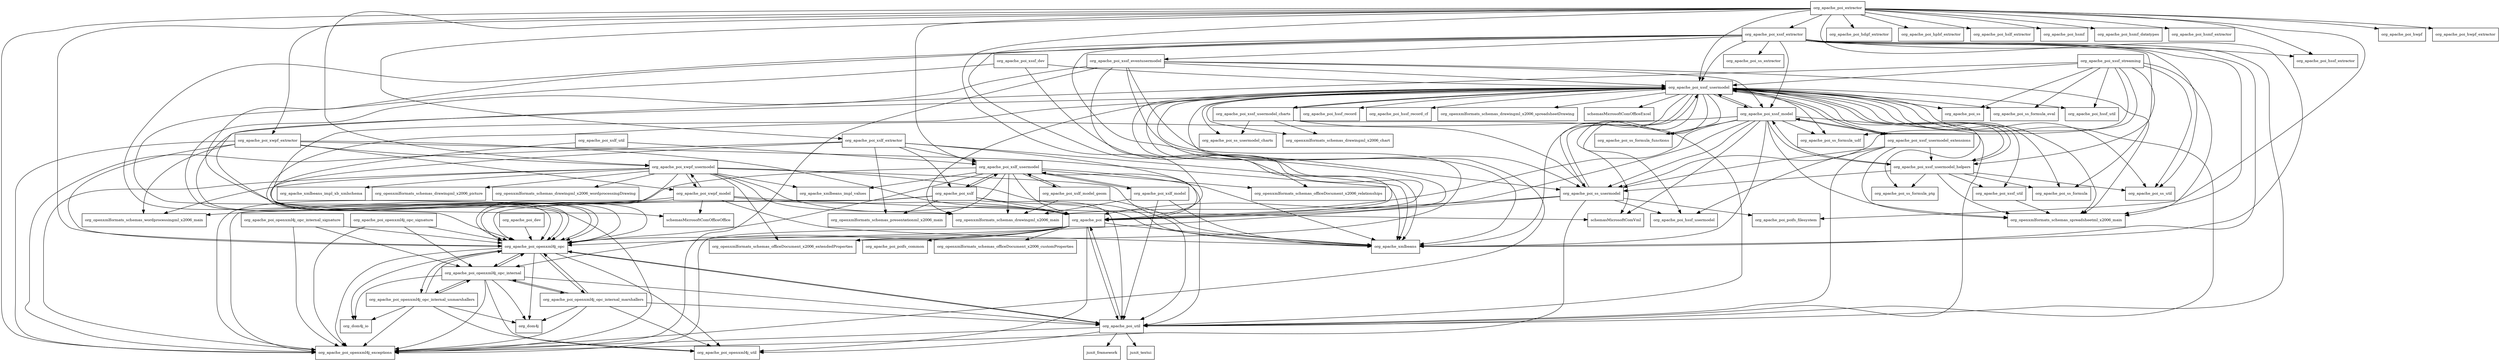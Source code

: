 digraph poi_ooxml_3_8_20120326_package_dependencies {
  node [shape = box, fontsize=10.0];
  org_apache_poi -> org_apache_poi_openxml4j_exceptions;
  org_apache_poi -> org_apache_poi_openxml4j_opc;
  org_apache_poi -> org_apache_poi_openxml4j_opc_internal;
  org_apache_poi -> org_apache_poi_openxml4j_util;
  org_apache_poi -> org_apache_poi_poifs_common;
  org_apache_poi -> org_apache_poi_util;
  org_apache_poi -> org_apache_xmlbeans;
  org_apache_poi -> org_openxmlformats_schemas_officeDocument_x2006_customProperties;
  org_apache_poi -> org_openxmlformats_schemas_officeDocument_x2006_extendedProperties;
  org_apache_poi_dev -> org_apache_poi_openxml4j_opc;
  org_apache_poi_extractor -> org_apache_poi;
  org_apache_poi_extractor -> org_apache_poi_hdgf_extractor;
  org_apache_poi_extractor -> org_apache_poi_hpbf_extractor;
  org_apache_poi_extractor -> org_apache_poi_hslf_extractor;
  org_apache_poi_extractor -> org_apache_poi_hsmf;
  org_apache_poi_extractor -> org_apache_poi_hsmf_datatypes;
  org_apache_poi_extractor -> org_apache_poi_hsmf_extractor;
  org_apache_poi_extractor -> org_apache_poi_hssf_extractor;
  org_apache_poi_extractor -> org_apache_poi_hwpf;
  org_apache_poi_extractor -> org_apache_poi_hwpf_extractor;
  org_apache_poi_extractor -> org_apache_poi_openxml4j_exceptions;
  org_apache_poi_extractor -> org_apache_poi_openxml4j_opc;
  org_apache_poi_extractor -> org_apache_poi_poifs_filesystem;
  org_apache_poi_extractor -> org_apache_poi_xslf_extractor;
  org_apache_poi_extractor -> org_apache_poi_xslf_usermodel;
  org_apache_poi_extractor -> org_apache_poi_xssf_extractor;
  org_apache_poi_extractor -> org_apache_poi_xssf_usermodel;
  org_apache_poi_extractor -> org_apache_poi_xwpf_extractor;
  org_apache_poi_extractor -> org_apache_poi_xwpf_usermodel;
  org_apache_poi_extractor -> org_apache_xmlbeans;
  org_apache_poi_openxml4j_opc -> org_apache_poi_openxml4j_exceptions;
  org_apache_poi_openxml4j_opc -> org_apache_poi_openxml4j_opc_internal;
  org_apache_poi_openxml4j_opc -> org_apache_poi_openxml4j_opc_internal_marshallers;
  org_apache_poi_openxml4j_opc -> org_apache_poi_openxml4j_opc_internal_unmarshallers;
  org_apache_poi_openxml4j_opc -> org_apache_poi_openxml4j_util;
  org_apache_poi_openxml4j_opc -> org_apache_poi_util;
  org_apache_poi_openxml4j_opc -> org_dom4j;
  org_apache_poi_openxml4j_opc -> org_dom4j_io;
  org_apache_poi_openxml4j_opc_internal -> org_apache_poi_openxml4j_exceptions;
  org_apache_poi_openxml4j_opc_internal -> org_apache_poi_openxml4j_opc;
  org_apache_poi_openxml4j_opc_internal -> org_apache_poi_openxml4j_opc_internal_marshallers;
  org_apache_poi_openxml4j_opc_internal -> org_apache_poi_openxml4j_opc_internal_unmarshallers;
  org_apache_poi_openxml4j_opc_internal -> org_apache_poi_openxml4j_util;
  org_apache_poi_openxml4j_opc_internal -> org_apache_poi_util;
  org_apache_poi_openxml4j_opc_internal -> org_dom4j;
  org_apache_poi_openxml4j_opc_internal -> org_dom4j_io;
  org_apache_poi_openxml4j_opc_internal_marshallers -> org_apache_poi_openxml4j_exceptions;
  org_apache_poi_openxml4j_opc_internal_marshallers -> org_apache_poi_openxml4j_opc;
  org_apache_poi_openxml4j_opc_internal_marshallers -> org_apache_poi_openxml4j_opc_internal;
  org_apache_poi_openxml4j_opc_internal_marshallers -> org_apache_poi_openxml4j_util;
  org_apache_poi_openxml4j_opc_internal_marshallers -> org_apache_poi_util;
  org_apache_poi_openxml4j_opc_internal_marshallers -> org_dom4j;
  org_apache_poi_openxml4j_opc_internal_signature -> org_apache_poi_openxml4j_exceptions;
  org_apache_poi_openxml4j_opc_internal_signature -> org_apache_poi_openxml4j_opc;
  org_apache_poi_openxml4j_opc_internal_signature -> org_apache_poi_openxml4j_opc_internal;
  org_apache_poi_openxml4j_opc_internal_unmarshallers -> org_apache_poi_openxml4j_exceptions;
  org_apache_poi_openxml4j_opc_internal_unmarshallers -> org_apache_poi_openxml4j_opc;
  org_apache_poi_openxml4j_opc_internal_unmarshallers -> org_apache_poi_openxml4j_opc_internal;
  org_apache_poi_openxml4j_opc_internal_unmarshallers -> org_apache_poi_openxml4j_util;
  org_apache_poi_openxml4j_opc_internal_unmarshallers -> org_dom4j;
  org_apache_poi_openxml4j_opc_internal_unmarshallers -> org_dom4j_io;
  org_apache_poi_openxml4j_opc_signature -> org_apache_poi_openxml4j_exceptions;
  org_apache_poi_openxml4j_opc_signature -> org_apache_poi_openxml4j_opc;
  org_apache_poi_openxml4j_opc_signature -> org_apache_poi_openxml4j_opc_internal;
  org_apache_poi_ss_usermodel -> org_apache_poi;
  org_apache_poi_ss_usermodel -> org_apache_poi_hssf_usermodel;
  org_apache_poi_ss_usermodel -> org_apache_poi_openxml4j_exceptions;
  org_apache_poi_ss_usermodel -> org_apache_poi_openxml4j_opc;
  org_apache_poi_ss_usermodel -> org_apache_poi_poifs_filesystem;
  org_apache_poi_ss_usermodel -> org_apache_poi_xssf_usermodel;
  org_apache_poi_util -> junit_framework;
  org_apache_poi_util -> junit_textui;
  org_apache_poi_util -> org_apache_poi;
  org_apache_poi_util -> org_apache_poi_openxml4j_exceptions;
  org_apache_poi_util -> org_apache_poi_openxml4j_opc;
  org_apache_poi_util -> org_apache_poi_openxml4j_util;
  org_apache_poi_xslf -> org_apache_poi;
  org_apache_poi_xslf -> org_apache_poi_openxml4j_exceptions;
  org_apache_poi_xslf -> org_apache_poi_openxml4j_opc;
  org_apache_poi_xslf -> org_apache_poi_util;
  org_apache_poi_xslf -> org_apache_poi_xslf_usermodel;
  org_apache_poi_xslf -> org_apache_xmlbeans;
  org_apache_poi_xslf -> org_openxmlformats_schemas_presentationml_x2006_main;
  org_apache_poi_xslf_extractor -> org_apache_poi;
  org_apache_poi_xslf_extractor -> org_apache_poi_openxml4j_exceptions;
  org_apache_poi_xslf_extractor -> org_apache_poi_openxml4j_opc;
  org_apache_poi_xslf_extractor -> org_apache_poi_xslf;
  org_apache_poi_xslf_extractor -> org_apache_poi_xslf_usermodel;
  org_apache_poi_xslf_extractor -> org_apache_xmlbeans;
  org_apache_poi_xslf_extractor -> org_openxmlformats_schemas_presentationml_x2006_main;
  org_apache_poi_xslf_model -> org_apache_poi_util;
  org_apache_poi_xslf_model -> org_apache_poi_xslf_usermodel;
  org_apache_poi_xslf_model -> org_apache_xmlbeans;
  org_apache_poi_xslf_model -> org_openxmlformats_schemas_drawingml_x2006_main;
  org_apache_poi_xslf_model_geom -> org_apache_poi_xslf_usermodel;
  org_apache_poi_xslf_model_geom -> org_apache_xmlbeans;
  org_apache_poi_xslf_model_geom -> org_openxmlformats_schemas_drawingml_x2006_main;
  org_apache_poi_xslf_usermodel -> org_apache_poi;
  org_apache_poi_xslf_usermodel -> org_apache_poi_openxml4j_exceptions;
  org_apache_poi_xslf_usermodel -> org_apache_poi_openxml4j_opc;
  org_apache_poi_xslf_usermodel -> org_apache_poi_util;
  org_apache_poi_xslf_usermodel -> org_apache_poi_xslf;
  org_apache_poi_xslf_usermodel -> org_apache_poi_xslf_model;
  org_apache_poi_xslf_usermodel -> org_apache_poi_xslf_model_geom;
  org_apache_poi_xslf_usermodel -> org_apache_xmlbeans;
  org_apache_poi_xslf_usermodel -> org_apache_xmlbeans_impl_values;
  org_apache_poi_xslf_usermodel -> org_openxmlformats_schemas_drawingml_x2006_main;
  org_apache_poi_xslf_usermodel -> org_openxmlformats_schemas_officeDocument_x2006_relationships;
  org_apache_poi_xslf_usermodel -> org_openxmlformats_schemas_presentationml_x2006_main;
  org_apache_poi_xslf_util -> org_apache_poi_openxml4j_opc;
  org_apache_poi_xslf_util -> org_apache_poi_xslf_usermodel;
  org_apache_poi_xssf_dev -> org_apache_poi_openxml4j_opc;
  org_apache_poi_xssf_dev -> org_apache_poi_xssf_usermodel;
  org_apache_poi_xssf_dev -> org_apache_xmlbeans;
  org_apache_poi_xssf_eventusermodel -> org_apache_poi;
  org_apache_poi_xssf_eventusermodel -> org_apache_poi_openxml4j_exceptions;
  org_apache_poi_xssf_eventusermodel -> org_apache_poi_openxml4j_opc;
  org_apache_poi_xssf_eventusermodel -> org_apache_poi_ss_usermodel;
  org_apache_poi_xssf_eventusermodel -> org_apache_poi_xssf_model;
  org_apache_poi_xssf_eventusermodel -> org_apache_poi_xssf_usermodel;
  org_apache_poi_xssf_eventusermodel -> org_apache_xmlbeans;
  org_apache_poi_xssf_eventusermodel -> org_openxmlformats_schemas_spreadsheetml_x2006_main;
  org_apache_poi_xssf_extractor -> org_apache_poi;
  org_apache_poi_xssf_extractor -> org_apache_poi_hssf_extractor;
  org_apache_poi_xssf_extractor -> org_apache_poi_openxml4j_exceptions;
  org_apache_poi_xssf_extractor -> org_apache_poi_openxml4j_opc;
  org_apache_poi_xssf_extractor -> org_apache_poi_ss_extractor;
  org_apache_poi_xssf_extractor -> org_apache_poi_ss_usermodel;
  org_apache_poi_xssf_extractor -> org_apache_poi_ss_util;
  org_apache_poi_xssf_extractor -> org_apache_poi_util;
  org_apache_poi_xssf_extractor -> org_apache_poi_xssf_eventusermodel;
  org_apache_poi_xssf_extractor -> org_apache_poi_xssf_model;
  org_apache_poi_xssf_extractor -> org_apache_poi_xssf_usermodel;
  org_apache_poi_xssf_extractor -> org_apache_poi_xssf_usermodel_helpers;
  org_apache_poi_xssf_extractor -> org_apache_xmlbeans;
  org_apache_poi_xssf_extractor -> org_openxmlformats_schemas_spreadsheetml_x2006_main;
  org_apache_poi_xssf_model -> org_apache_poi;
  org_apache_poi_xssf_model -> org_apache_poi_openxml4j_opc;
  org_apache_poi_xssf_model -> org_apache_poi_ss_formula_functions;
  org_apache_poi_xssf_model -> org_apache_poi_ss_formula_udf;
  org_apache_poi_xssf_model -> org_apache_poi_ss_usermodel;
  org_apache_poi_xssf_model -> org_apache_poi_util;
  org_apache_poi_xssf_model -> org_apache_poi_xssf_usermodel;
  org_apache_poi_xssf_model -> org_apache_poi_xssf_usermodel_extensions;
  org_apache_poi_xssf_model -> org_apache_poi_xssf_usermodel_helpers;
  org_apache_poi_xssf_model -> org_apache_xmlbeans;
  org_apache_poi_xssf_model -> org_openxmlformats_schemas_drawingml_x2006_main;
  org_apache_poi_xssf_model -> org_openxmlformats_schemas_spreadsheetml_x2006_main;
  org_apache_poi_xssf_model -> schemasMicrosoftComVml;
  org_apache_poi_xssf_streaming -> org_apache_poi_hssf_util;
  org_apache_poi_xssf_streaming -> org_apache_poi_openxml4j_opc;
  org_apache_poi_xssf_streaming -> org_apache_poi_ss;
  org_apache_poi_xssf_streaming -> org_apache_poi_ss_formula;
  org_apache_poi_xssf_streaming -> org_apache_poi_ss_formula_eval;
  org_apache_poi_xssf_streaming -> org_apache_poi_ss_formula_udf;
  org_apache_poi_xssf_streaming -> org_apache_poi_ss_usermodel;
  org_apache_poi_xssf_streaming -> org_apache_poi_ss_util;
  org_apache_poi_xssf_streaming -> org_apache_poi_xssf_usermodel;
  org_apache_poi_xssf_streaming -> org_openxmlformats_schemas_spreadsheetml_x2006_main;
  org_apache_poi_xssf_usermodel -> org_apache_poi;
  org_apache_poi_xssf_usermodel -> org_apache_poi_hssf_record;
  org_apache_poi_xssf_usermodel -> org_apache_poi_hssf_record_cf;
  org_apache_poi_xssf_usermodel -> org_apache_poi_hssf_usermodel;
  org_apache_poi_xssf_usermodel -> org_apache_poi_hssf_util;
  org_apache_poi_xssf_usermodel -> org_apache_poi_openxml4j_exceptions;
  org_apache_poi_xssf_usermodel -> org_apache_poi_openxml4j_opc;
  org_apache_poi_xssf_usermodel -> org_apache_poi_ss;
  org_apache_poi_xssf_usermodel -> org_apache_poi_ss_formula;
  org_apache_poi_xssf_usermodel -> org_apache_poi_ss_formula_eval;
  org_apache_poi_xssf_usermodel -> org_apache_poi_ss_formula_functions;
  org_apache_poi_xssf_usermodel -> org_apache_poi_ss_formula_ptg;
  org_apache_poi_xssf_usermodel -> org_apache_poi_ss_formula_udf;
  org_apache_poi_xssf_usermodel -> org_apache_poi_ss_usermodel;
  org_apache_poi_xssf_usermodel -> org_apache_poi_ss_usermodel_charts;
  org_apache_poi_xssf_usermodel -> org_apache_poi_ss_util;
  org_apache_poi_xssf_usermodel -> org_apache_poi_util;
  org_apache_poi_xssf_usermodel -> org_apache_poi_xssf_model;
  org_apache_poi_xssf_usermodel -> org_apache_poi_xssf_usermodel_charts;
  org_apache_poi_xssf_usermodel -> org_apache_poi_xssf_usermodel_extensions;
  org_apache_poi_xssf_usermodel -> org_apache_poi_xssf_usermodel_helpers;
  org_apache_poi_xssf_usermodel -> org_apache_poi_xssf_util;
  org_apache_poi_xssf_usermodel -> org_apache_xmlbeans;
  org_apache_poi_xssf_usermodel -> org_openxmlformats_schemas_drawingml_x2006_chart;
  org_apache_poi_xssf_usermodel -> org_openxmlformats_schemas_drawingml_x2006_main;
  org_apache_poi_xssf_usermodel -> org_openxmlformats_schemas_drawingml_x2006_spreadsheetDrawing;
  org_apache_poi_xssf_usermodel -> org_openxmlformats_schemas_officeDocument_x2006_extendedProperties;
  org_apache_poi_xssf_usermodel -> org_openxmlformats_schemas_officeDocument_x2006_relationships;
  org_apache_poi_xssf_usermodel -> org_openxmlformats_schemas_spreadsheetml_x2006_main;
  org_apache_poi_xssf_usermodel -> schemasMicrosoftComOfficeExcel;
  org_apache_poi_xssf_usermodel -> schemasMicrosoftComOfficeOffice;
  org_apache_poi_xssf_usermodel -> schemasMicrosoftComVml;
  org_apache_poi_xssf_usermodel_charts -> org_apache_poi_ss_usermodel;
  org_apache_poi_xssf_usermodel_charts -> org_apache_poi_ss_usermodel_charts;
  org_apache_poi_xssf_usermodel_charts -> org_apache_poi_util;
  org_apache_poi_xssf_usermodel_charts -> org_apache_poi_xssf_usermodel;
  org_apache_poi_xssf_usermodel_charts -> org_openxmlformats_schemas_drawingml_x2006_chart;
  org_apache_poi_xssf_usermodel_extensions -> org_apache_poi_hssf_usermodel;
  org_apache_poi_xssf_usermodel_extensions -> org_apache_poi_ss_usermodel;
  org_apache_poi_xssf_usermodel_extensions -> org_apache_poi_util;
  org_apache_poi_xssf_usermodel_extensions -> org_apache_poi_xssf_model;
  org_apache_poi_xssf_usermodel_extensions -> org_apache_poi_xssf_usermodel;
  org_apache_poi_xssf_usermodel_extensions -> org_apache_poi_xssf_usermodel_helpers;
  org_apache_poi_xssf_usermodel_extensions -> org_openxmlformats_schemas_spreadsheetml_x2006_main;
  org_apache_poi_xssf_usermodel_helpers -> org_apache_poi_ss_formula;
  org_apache_poi_xssf_usermodel_helpers -> org_apache_poi_ss_formula_ptg;
  org_apache_poi_xssf_usermodel_helpers -> org_apache_poi_ss_usermodel;
  org_apache_poi_xssf_usermodel_helpers -> org_apache_poi_ss_util;
  org_apache_poi_xssf_usermodel_helpers -> org_apache_poi_xssf_model;
  org_apache_poi_xssf_usermodel_helpers -> org_apache_poi_xssf_usermodel;
  org_apache_poi_xssf_usermodel_helpers -> org_apache_poi_xssf_util;
  org_apache_poi_xssf_usermodel_helpers -> org_openxmlformats_schemas_spreadsheetml_x2006_main;
  org_apache_poi_xssf_util -> org_openxmlformats_schemas_spreadsheetml_x2006_main;
  org_apache_poi_xwpf_extractor -> org_apache_poi;
  org_apache_poi_xwpf_extractor -> org_apache_poi_openxml4j_exceptions;
  org_apache_poi_xwpf_extractor -> org_apache_poi_openxml4j_opc;
  org_apache_poi_xwpf_extractor -> org_apache_poi_xwpf_model;
  org_apache_poi_xwpf_extractor -> org_apache_poi_xwpf_usermodel;
  org_apache_poi_xwpf_extractor -> org_apache_xmlbeans;
  org_apache_poi_xwpf_extractor -> org_openxmlformats_schemas_wordprocessingml_x2006_main;
  org_apache_poi_xwpf_model -> org_apache_poi;
  org_apache_poi_xwpf_model -> org_apache_poi_openxml4j_opc;
  org_apache_poi_xwpf_model -> org_apache_poi_xwpf_usermodel;
  org_apache_poi_xwpf_model -> org_apache_xmlbeans;
  org_apache_poi_xwpf_model -> org_openxmlformats_schemas_wordprocessingml_x2006_main;
  org_apache_poi_xwpf_model -> schemasMicrosoftComOfficeOffice;
  org_apache_poi_xwpf_model -> schemasMicrosoftComVml;
  org_apache_poi_xwpf_usermodel -> org_apache_poi;
  org_apache_poi_xwpf_usermodel -> org_apache_poi_openxml4j_exceptions;
  org_apache_poi_xwpf_usermodel -> org_apache_poi_openxml4j_opc;
  org_apache_poi_xwpf_usermodel -> org_apache_poi_util;
  org_apache_poi_xwpf_usermodel -> org_apache_poi_xwpf_model;
  org_apache_poi_xwpf_usermodel -> org_apache_xmlbeans;
  org_apache_poi_xwpf_usermodel -> org_apache_xmlbeans_impl_values;
  org_apache_poi_xwpf_usermodel -> org_apache_xmlbeans_impl_xb_xmlschema;
  org_apache_poi_xwpf_usermodel -> org_openxmlformats_schemas_drawingml_x2006_main;
  org_apache_poi_xwpf_usermodel -> org_openxmlformats_schemas_drawingml_x2006_picture;
  org_apache_poi_xwpf_usermodel -> org_openxmlformats_schemas_drawingml_x2006_wordprocessingDrawing;
  org_apache_poi_xwpf_usermodel -> org_openxmlformats_schemas_officeDocument_x2006_extendedProperties;
  org_apache_poi_xwpf_usermodel -> org_openxmlformats_schemas_wordprocessingml_x2006_main;
}
